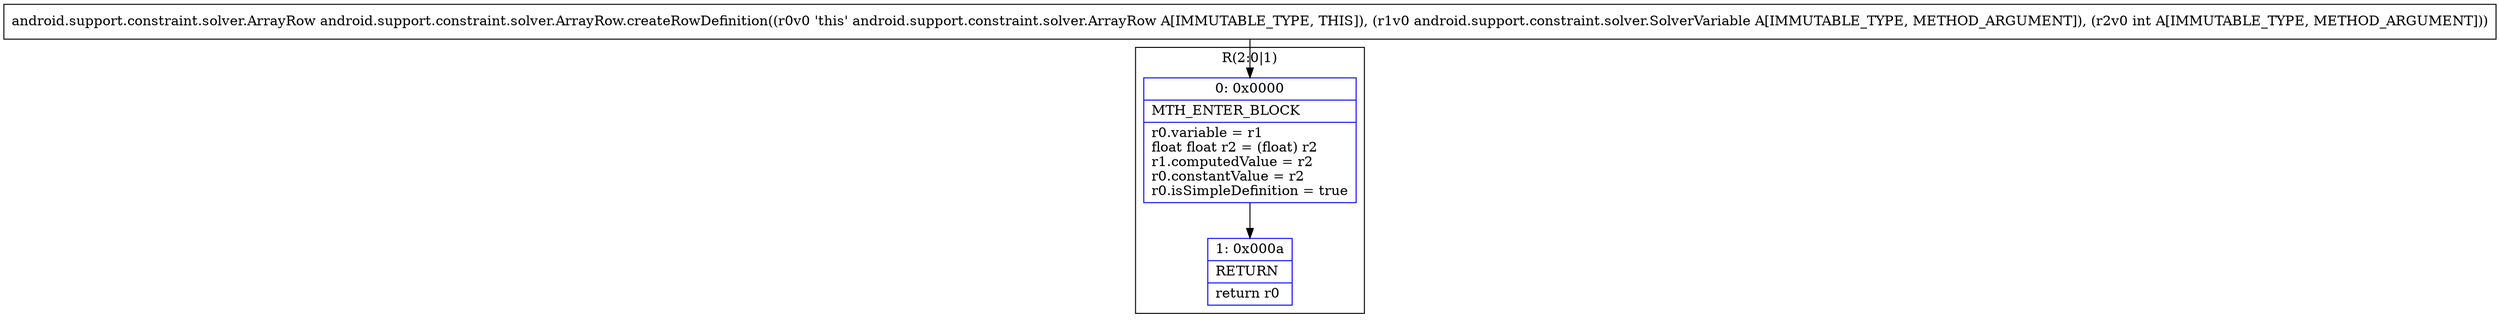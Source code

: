 digraph "CFG forandroid.support.constraint.solver.ArrayRow.createRowDefinition(Landroid\/support\/constraint\/solver\/SolverVariable;I)Landroid\/support\/constraint\/solver\/ArrayRow;" {
subgraph cluster_Region_1034561699 {
label = "R(2:0|1)";
node [shape=record,color=blue];
Node_0 [shape=record,label="{0\:\ 0x0000|MTH_ENTER_BLOCK\l|r0.variable = r1\lfloat float r2 = (float) r2\lr1.computedValue = r2\lr0.constantValue = r2\lr0.isSimpleDefinition = true\l}"];
Node_1 [shape=record,label="{1\:\ 0x000a|RETURN\l|return r0\l}"];
}
MethodNode[shape=record,label="{android.support.constraint.solver.ArrayRow android.support.constraint.solver.ArrayRow.createRowDefinition((r0v0 'this' android.support.constraint.solver.ArrayRow A[IMMUTABLE_TYPE, THIS]), (r1v0 android.support.constraint.solver.SolverVariable A[IMMUTABLE_TYPE, METHOD_ARGUMENT]), (r2v0 int A[IMMUTABLE_TYPE, METHOD_ARGUMENT])) }"];
MethodNode -> Node_0;
Node_0 -> Node_1;
}

